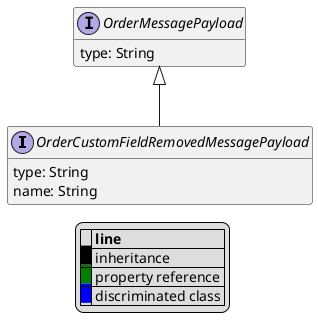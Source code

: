 @startuml

hide empty fields
hide empty methods
legend
|= |= line |
|<back:black>   </back>| inheritance |
|<back:green>   </back>| property reference |
|<back:blue>   </back>| discriminated class |
endlegend
interface OrderCustomFieldRemovedMessagePayload [[OrderCustomFieldRemovedMessagePayload.svg]] extends OrderMessagePayload {
    type: String
    name: String
}
interface OrderMessagePayload [[OrderMessagePayload.svg]]  {
    type: String
}





@enduml
